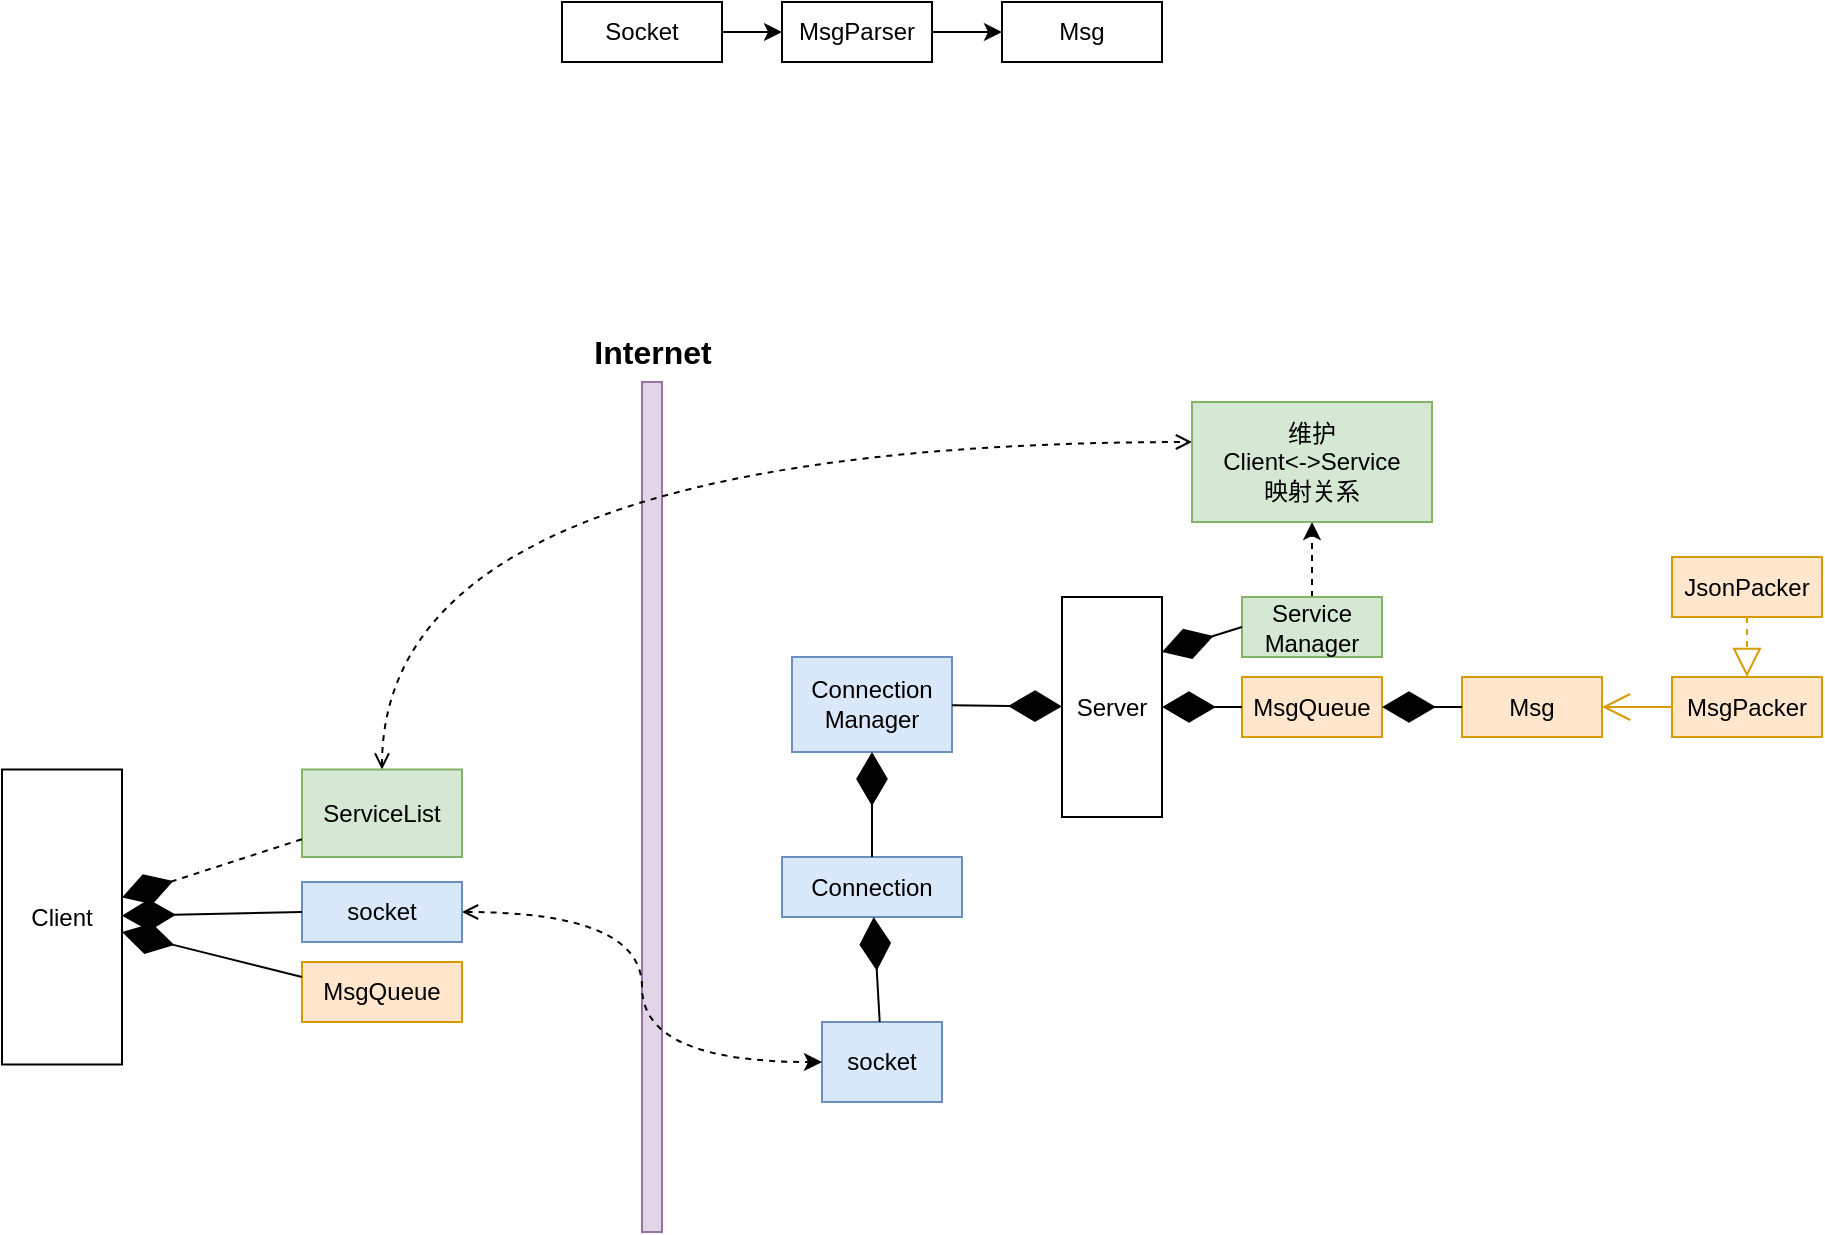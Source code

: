 <mxfile version="21.6.5" type="device">
  <diagram id="yhYb1_Pa4KEcqXSGW6nk" name="Page-1">
    <mxGraphModel dx="1221" dy="831" grid="1" gridSize="10" guides="1" tooltips="1" connect="1" arrows="1" fold="1" page="1" pageScale="1" pageWidth="1100" pageHeight="850" math="0" shadow="0">
      <root>
        <mxCell id="0" />
        <mxCell id="1" parent="0" />
        <mxCell id="30" value="" style="rounded=0;whiteSpace=wrap;html=1;fillColor=#e1d5e7;strokeColor=#9673a6;" parent="1" vertex="1">
          <mxGeometry x="330" y="400" width="10" height="425" as="geometry" />
        </mxCell>
        <mxCell id="2" value="Msg" style="whiteSpace=wrap;html=1;fillColor=#ffe6cc;strokeColor=#d79b00;" parent="1" vertex="1">
          <mxGeometry x="740" y="547.5" width="70" height="30" as="geometry" />
        </mxCell>
        <mxCell id="3" value="MsgPacker" style="whiteSpace=wrap;html=1;fillColor=#ffe6cc;strokeColor=#d79b00;" parent="1" vertex="1">
          <mxGeometry x="845" y="547.5" width="75" height="30" as="geometry" />
        </mxCell>
        <mxCell id="4" value="JsonPacker" style="whiteSpace=wrap;html=1;fillColor=#ffe6cc;strokeColor=#d79b00;" parent="1" vertex="1">
          <mxGeometry x="845" y="487.5" width="75" height="30" as="geometry" />
        </mxCell>
        <mxCell id="6" value="" style="endArrow=block;dashed=1;endFill=0;endSize=12;html=1;entryX=0.5;entryY=0;entryDx=0;entryDy=0;exitX=0.5;exitY=1;exitDx=0;exitDy=0;fillColor=#ffe6cc;strokeColor=#d79b00;" parent="1" source="4" target="3" edge="1">
          <mxGeometry width="160" relative="1" as="geometry">
            <mxPoint x="870" y="397.5" as="sourcePoint" />
            <mxPoint x="930" y="567.5" as="targetPoint" />
          </mxGeometry>
        </mxCell>
        <mxCell id="7" value="" style="endArrow=open;endFill=1;endSize=12;html=1;exitX=0;exitY=0.5;exitDx=0;exitDy=0;entryX=1;entryY=0.5;entryDx=0;entryDy=0;fillColor=#ffe6cc;strokeColor=#d79b00;" parent="1" source="3" target="2" edge="1">
          <mxGeometry width="160" relative="1" as="geometry">
            <mxPoint x="770" y="567.5" as="sourcePoint" />
            <mxPoint x="930" y="567.5" as="targetPoint" />
          </mxGeometry>
        </mxCell>
        <mxCell id="8" value="Server" style="whiteSpace=wrap;html=1;" parent="1" vertex="1">
          <mxGeometry x="540" y="507.5" width="50" height="110" as="geometry" />
        </mxCell>
        <mxCell id="9" value="Client" style="whiteSpace=wrap;html=1;" parent="1" vertex="1">
          <mxGeometry x="10" y="593.75" width="60" height="147.5" as="geometry" />
        </mxCell>
        <mxCell id="10" value="Connection" style="whiteSpace=wrap;html=1;fillColor=#dae8fc;strokeColor=#6c8ebf;" parent="1" vertex="1">
          <mxGeometry x="400" y="637.5" width="90" height="30" as="geometry" />
        </mxCell>
        <mxCell id="13" value="Connection&lt;br&gt;Manager" style="whiteSpace=wrap;html=1;fillColor=#dae8fc;strokeColor=#6c8ebf;" parent="1" vertex="1">
          <mxGeometry x="405" y="537.5" width="80" height="47.5" as="geometry" />
        </mxCell>
        <mxCell id="14" value="" style="endArrow=diamondThin;endFill=1;endSize=24;html=1;" parent="1" source="10" target="13" edge="1">
          <mxGeometry width="160" relative="1" as="geometry">
            <mxPoint x="470" y="812.5" as="sourcePoint" />
            <mxPoint x="630" y="812.5" as="targetPoint" />
          </mxGeometry>
        </mxCell>
        <mxCell id="15" value="" style="endArrow=diamondThin;endFill=1;endSize=24;html=1;" parent="1" source="13" target="8" edge="1">
          <mxGeometry width="160" relative="1" as="geometry">
            <mxPoint x="600" y="702.5" as="sourcePoint" />
            <mxPoint x="760" y="702.5" as="targetPoint" />
          </mxGeometry>
        </mxCell>
        <mxCell id="16" value="socket" style="whiteSpace=wrap;html=1;fillColor=#dae8fc;strokeColor=#6c8ebf;" parent="1" vertex="1">
          <mxGeometry x="420" y="720" width="60" height="40" as="geometry" />
        </mxCell>
        <mxCell id="17" value="" style="endArrow=diamondThin;endFill=1;endSize=24;html=1;" parent="1" source="16" target="10" edge="1">
          <mxGeometry width="160" relative="1" as="geometry">
            <mxPoint x="380" y="712.5" as="sourcePoint" />
            <mxPoint x="540" y="712.5" as="targetPoint" />
          </mxGeometry>
        </mxCell>
        <mxCell id="33" style="edgeStyle=orthogonalEdgeStyle;html=1;fontSize=16;startArrow=open;startFill=0;dashed=1;curved=1;exitX=1;exitY=0.5;exitDx=0;exitDy=0;entryX=0;entryY=0.5;entryDx=0;entryDy=0;" parent="1" source="18" target="16" edge="1">
          <mxGeometry relative="1" as="geometry" />
        </mxCell>
        <mxCell id="18" value="socket" style="whiteSpace=wrap;html=1;fillColor=#dae8fc;strokeColor=#6c8ebf;" parent="1" vertex="1">
          <mxGeometry x="160" y="650" width="80" height="30" as="geometry" />
        </mxCell>
        <mxCell id="19" value="" style="endArrow=diamondThin;endFill=1;endSize=24;html=1;exitX=0;exitY=0.5;exitDx=0;exitDy=0;" parent="1" source="18" target="9" edge="1">
          <mxGeometry width="160" relative="1" as="geometry">
            <mxPoint x="350" y="530" as="sourcePoint" />
            <mxPoint x="510" y="530" as="targetPoint" />
          </mxGeometry>
        </mxCell>
        <mxCell id="20" value="MsgQueue" style="whiteSpace=wrap;html=1;fillColor=#ffe6cc;strokeColor=#d79b00;" parent="1" vertex="1">
          <mxGeometry x="630" y="547.5" width="70" height="30" as="geometry" />
        </mxCell>
        <mxCell id="21" value="" style="endArrow=diamondThin;endFill=1;endSize=24;html=1;entryX=1;entryY=0.5;entryDx=0;entryDy=0;exitX=0;exitY=0.5;exitDx=0;exitDy=0;" parent="1" source="20" target="8" edge="1">
          <mxGeometry width="160" relative="1" as="geometry">
            <mxPoint x="820" y="567.5" as="sourcePoint" />
            <mxPoint x="980" y="567.5" as="targetPoint" />
          </mxGeometry>
        </mxCell>
        <mxCell id="36" style="edgeStyle=none;html=1;entryX=0.5;entryY=1;entryDx=0;entryDy=0;dashed=1;fontSize=12;startArrow=none;startFill=0;" parent="1" source="22" target="35" edge="1">
          <mxGeometry relative="1" as="geometry" />
        </mxCell>
        <mxCell id="22" value="Service&lt;br&gt;Manager" style="whiteSpace=wrap;html=1;fillColor=#d5e8d4;strokeColor=#82b366;" parent="1" vertex="1">
          <mxGeometry x="630" y="507.5" width="70" height="30" as="geometry" />
        </mxCell>
        <mxCell id="23" value="" style="endArrow=diamondThin;endFill=1;endSize=24;html=1;entryX=1;entryY=0.25;entryDx=0;entryDy=0;exitX=0;exitY=0.5;exitDx=0;exitDy=0;" parent="1" source="22" target="8" edge="1">
          <mxGeometry width="160" relative="1" as="geometry">
            <mxPoint x="820" y="567.5" as="sourcePoint" />
            <mxPoint x="980" y="567.5" as="targetPoint" />
          </mxGeometry>
        </mxCell>
        <mxCell id="24" value="MsgQueue" style="whiteSpace=wrap;html=1;fillColor=#ffe6cc;strokeColor=#d79b00;" parent="1" vertex="1">
          <mxGeometry x="160" y="690" width="80" height="30" as="geometry" />
        </mxCell>
        <mxCell id="25" value="" style="endArrow=diamondThin;endFill=1;endSize=24;html=1;exitX=0;exitY=0.25;exitDx=0;exitDy=0;" parent="1" source="24" target="9" edge="1">
          <mxGeometry width="160" relative="1" as="geometry">
            <mxPoint x="350" y="530" as="sourcePoint" />
            <mxPoint x="510" y="530" as="targetPoint" />
          </mxGeometry>
        </mxCell>
        <mxCell id="26" value="" style="endArrow=diamondThin;endFill=1;endSize=24;html=1;entryX=1;entryY=0.5;entryDx=0;entryDy=0;exitX=0;exitY=0.5;exitDx=0;exitDy=0;" parent="1" source="2" target="20" edge="1">
          <mxGeometry width="160" relative="1" as="geometry">
            <mxPoint x="820" y="557.5" as="sourcePoint" />
            <mxPoint x="980" y="557.5" as="targetPoint" />
          </mxGeometry>
        </mxCell>
        <mxCell id="28" value="Internet" style="text;html=1;align=center;verticalAlign=middle;resizable=0;points=[];autosize=1;strokeColor=none;fillColor=none;fontStyle=1;fontSize=16;" parent="1" vertex="1">
          <mxGeometry x="295" y="370" width="80" height="30" as="geometry" />
        </mxCell>
        <mxCell id="38" style="edgeStyle=orthogonalEdgeStyle;html=1;dashed=1;fontSize=12;startArrow=open;startFill=0;endArrow=open;endFill=0;curved=1;" parent="1" source="34" target="35" edge="1">
          <mxGeometry relative="1" as="geometry">
            <Array as="points">
              <mxPoint x="200" y="430" />
            </Array>
          </mxGeometry>
        </mxCell>
        <mxCell id="34" value="ServiceList" style="rounded=0;whiteSpace=wrap;html=1;fontSize=12;fillColor=#d5e8d4;strokeColor=#82b366;" parent="1" vertex="1">
          <mxGeometry x="160" y="593.75" width="80" height="43.75" as="geometry" />
        </mxCell>
        <mxCell id="35" value="维护&lt;br&gt;Client&amp;lt;-&amp;gt;Service&lt;br&gt;映射关系" style="whiteSpace=wrap;html=1;fontSize=12;fillColor=#d5e8d4;strokeColor=#82b366;" parent="1" vertex="1">
          <mxGeometry x="605" y="410" width="120" height="60" as="geometry" />
        </mxCell>
        <mxCell id="37" value="" style="endArrow=diamondThin;endFill=1;endSize=24;html=1;dashed=1;fontSize=12;" parent="1" source="34" target="9" edge="1">
          <mxGeometry width="160" relative="1" as="geometry">
            <mxPoint x="440" y="490" as="sourcePoint" />
            <mxPoint x="600" y="490" as="targetPoint" />
          </mxGeometry>
        </mxCell>
        <mxCell id="vuD3TyZAoR7QyT98AIXM-40" style="rounded=0;orthogonalLoop=1;jettySize=auto;html=1;" edge="1" parent="1" source="vuD3TyZAoR7QyT98AIXM-38" target="vuD3TyZAoR7QyT98AIXM-39">
          <mxGeometry relative="1" as="geometry" />
        </mxCell>
        <mxCell id="vuD3TyZAoR7QyT98AIXM-38" value="MsgParser" style="whiteSpace=wrap;html=1;" vertex="1" parent="1">
          <mxGeometry x="400" y="210" width="75" height="30" as="geometry" />
        </mxCell>
        <mxCell id="vuD3TyZAoR7QyT98AIXM-39" value="Msg" style="whiteSpace=wrap;html=1;" vertex="1" parent="1">
          <mxGeometry x="510" y="210" width="80" height="30" as="geometry" />
        </mxCell>
        <mxCell id="vuD3TyZAoR7QyT98AIXM-42" style="rounded=0;orthogonalLoop=1;jettySize=auto;html=1;" edge="1" parent="1" source="vuD3TyZAoR7QyT98AIXM-41" target="vuD3TyZAoR7QyT98AIXM-38">
          <mxGeometry relative="1" as="geometry" />
        </mxCell>
        <mxCell id="vuD3TyZAoR7QyT98AIXM-41" value="Socket" style="whiteSpace=wrap;html=1;" vertex="1" parent="1">
          <mxGeometry x="290" y="210" width="80" height="30" as="geometry" />
        </mxCell>
      </root>
    </mxGraphModel>
  </diagram>
</mxfile>
